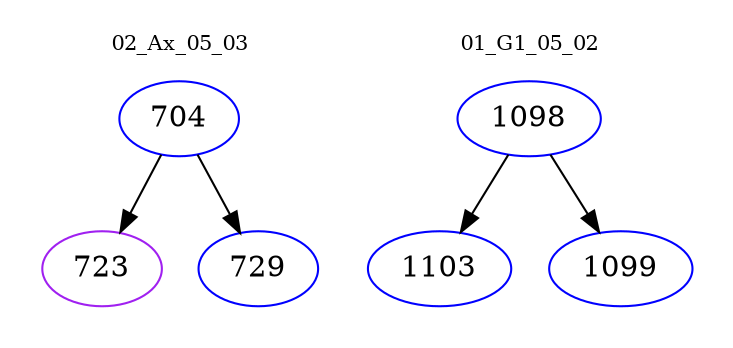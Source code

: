 digraph{
subgraph cluster_0 {
color = white
label = "02_Ax_05_03";
fontsize=10;
T0_704 [label="704", color="blue"]
T0_704 -> T0_723 [color="black"]
T0_723 [label="723", color="purple"]
T0_704 -> T0_729 [color="black"]
T0_729 [label="729", color="blue"]
}
subgraph cluster_1 {
color = white
label = "01_G1_05_02";
fontsize=10;
T1_1098 [label="1098", color="blue"]
T1_1098 -> T1_1103 [color="black"]
T1_1103 [label="1103", color="blue"]
T1_1098 -> T1_1099 [color="black"]
T1_1099 [label="1099", color="blue"]
}
}
